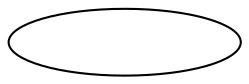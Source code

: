 digraph SubRoadmap {
    lihua [label="<start>", image="assets/Li-Hua.png", width=0.01, height=0.01, labelloc=b, fontcolor=white, fontname="Helvetica-bold"];
/*end*/}